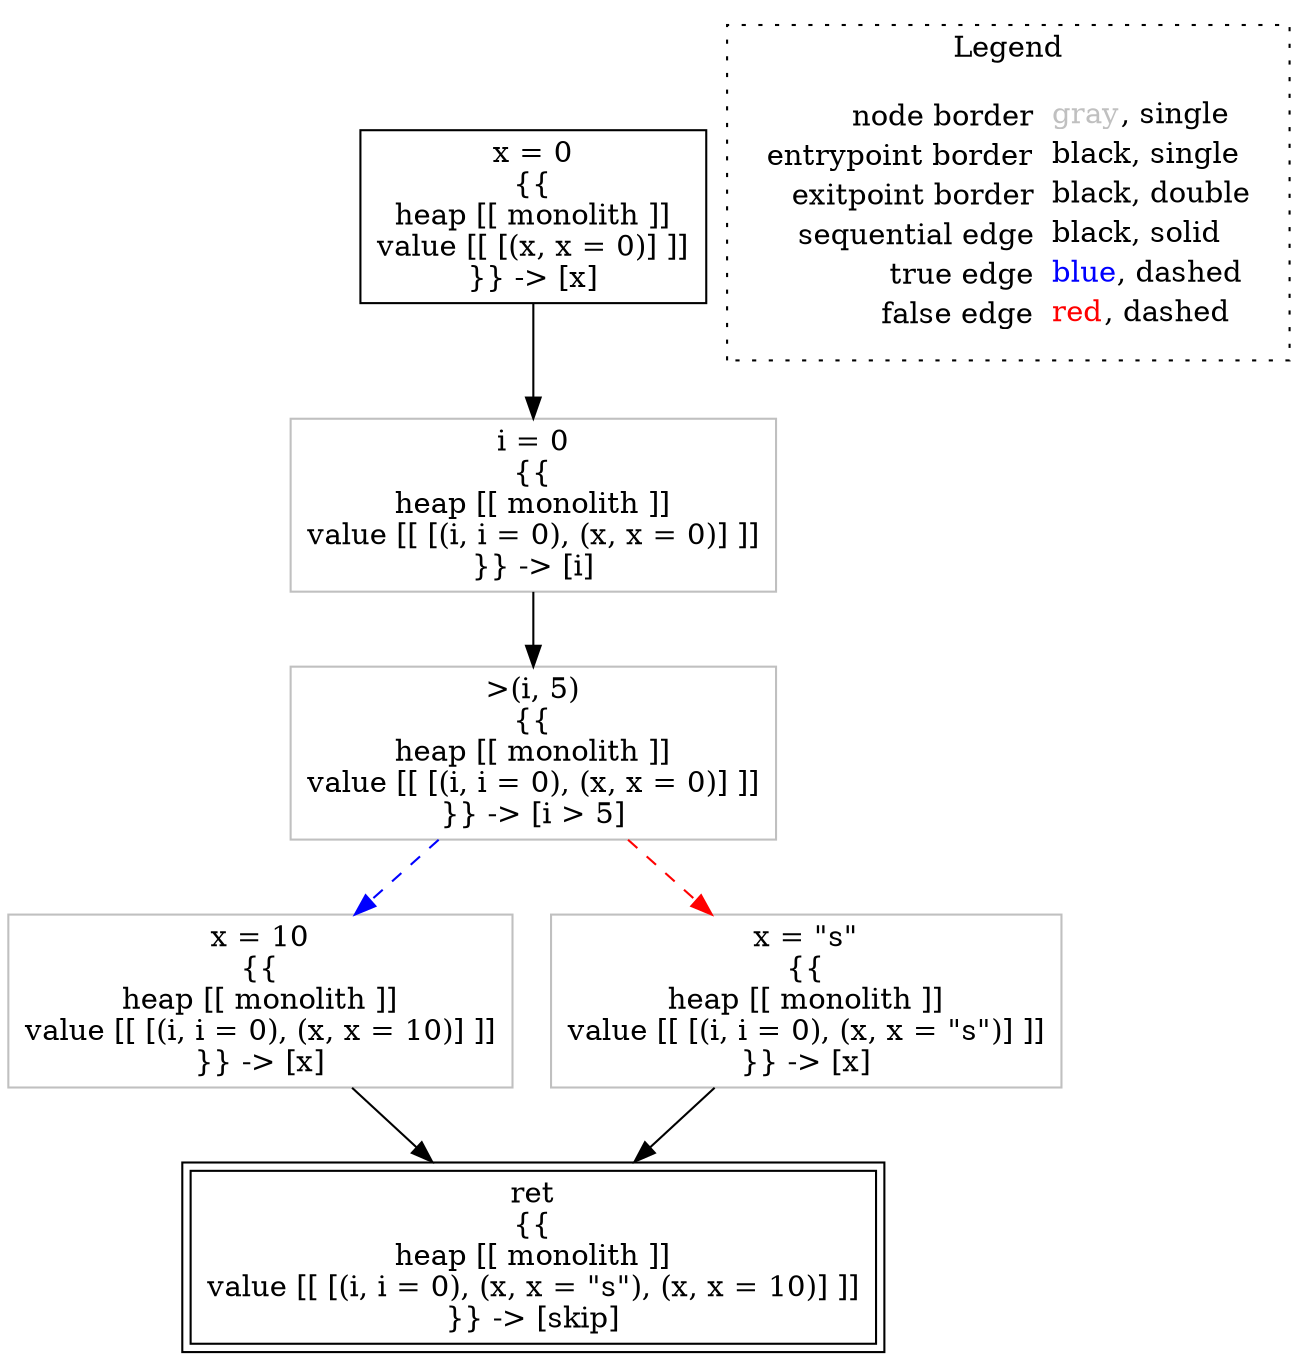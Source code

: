 digraph {
	"node0" [shape="rect",color="black",label=<x = 0<BR/>{{<BR/>heap [[ monolith ]]<BR/>value [[ [(x, x = 0)] ]]<BR/>}} -&gt; [x]>];
	"node1" [shape="rect",color="gray",label=<x = 10<BR/>{{<BR/>heap [[ monolith ]]<BR/>value [[ [(i, i = 0), (x, x = 10)] ]]<BR/>}} -&gt; [x]>];
	"node2" [shape="rect",color="gray",label=<&gt;(i, 5)<BR/>{{<BR/>heap [[ monolith ]]<BR/>value [[ [(i, i = 0), (x, x = 0)] ]]<BR/>}} -&gt; [i &gt; 5]>];
	"node3" [shape="rect",color="gray",label=<x = &quot;s&quot;<BR/>{{<BR/>heap [[ monolith ]]<BR/>value [[ [(i, i = 0), (x, x = &quot;s&quot;)] ]]<BR/>}} -&gt; [x]>];
	"node4" [shape="rect",color="gray",label=<i = 0<BR/>{{<BR/>heap [[ monolith ]]<BR/>value [[ [(i, i = 0), (x, x = 0)] ]]<BR/>}} -&gt; [i]>];
	"node5" [shape="rect",color="black",peripheries="2",label=<ret<BR/>{{<BR/>heap [[ monolith ]]<BR/>value [[ [(i, i = 0), (x, x = &quot;s&quot;), (x, x = 10)] ]]<BR/>}} -&gt; [skip]>];
	"node1" -> "node5" [color="black"];
	"node2" -> "node1" [color="blue",style="dashed"];
	"node2" -> "node3" [color="red",style="dashed"];
	"node0" -> "node4" [color="black"];
	"node3" -> "node5" [color="black"];
	"node4" -> "node2" [color="black"];
subgraph cluster_legend {
	label="Legend";
	style=dotted;
	node [shape=plaintext];
	"legend" [label=<<table border="0" cellpadding="2" cellspacing="0" cellborder="0"><tr><td align="right">node border&nbsp;</td><td align="left"><font color="gray">gray</font>, single</td></tr><tr><td align="right">entrypoint border&nbsp;</td><td align="left"><font color="black">black</font>, single</td></tr><tr><td align="right">exitpoint border&nbsp;</td><td align="left"><font color="black">black</font>, double</td></tr><tr><td align="right">sequential edge&nbsp;</td><td align="left"><font color="black">black</font>, solid</td></tr><tr><td align="right">true edge&nbsp;</td><td align="left"><font color="blue">blue</font>, dashed</td></tr><tr><td align="right">false edge&nbsp;</td><td align="left"><font color="red">red</font>, dashed</td></tr></table>>];
}

}

